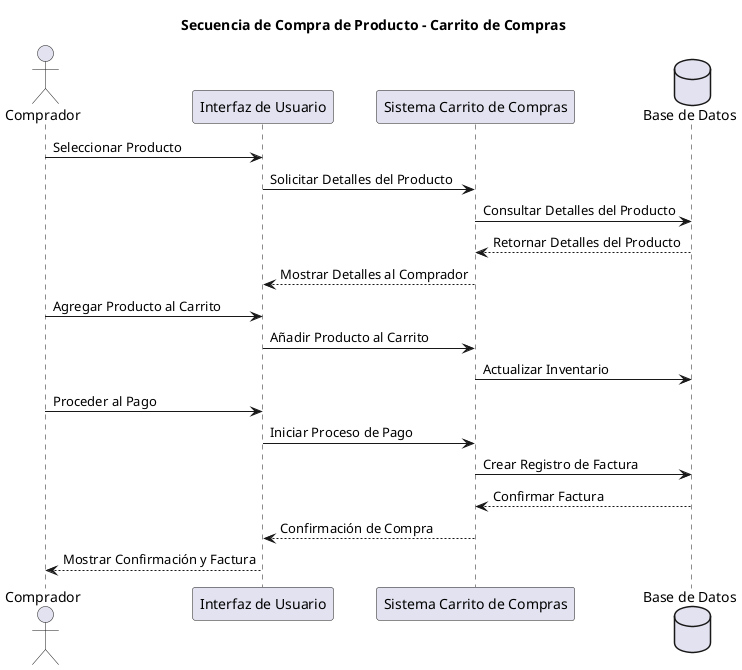 @startuml
title Secuencia de Compra de Producto - Carrito de Compras

actor Comprador
participant "Interfaz de Usuario" as UI
participant "Sistema Carrito de Compras" as Sistema
database "Base de Datos" as DB

Comprador -> UI: Seleccionar Producto
UI -> Sistema: Solicitar Detalles del Producto
Sistema -> DB: Consultar Detalles del Producto
DB --> Sistema: Retornar Detalles del Producto
Sistema --> UI: Mostrar Detalles al Comprador

Comprador -> UI: Agregar Producto al Carrito
UI -> Sistema: Añadir Producto al Carrito
Sistema -> DB: Actualizar Inventario

Comprador -> UI: Proceder al Pago
UI -> Sistema: Iniciar Proceso de Pago
Sistema -> DB: Crear Registro de Factura
DB --> Sistema: Confirmar Factura

Sistema --> UI: Confirmación de Compra
UI --> Comprador: Mostrar Confirmación y Factura

@enduml
